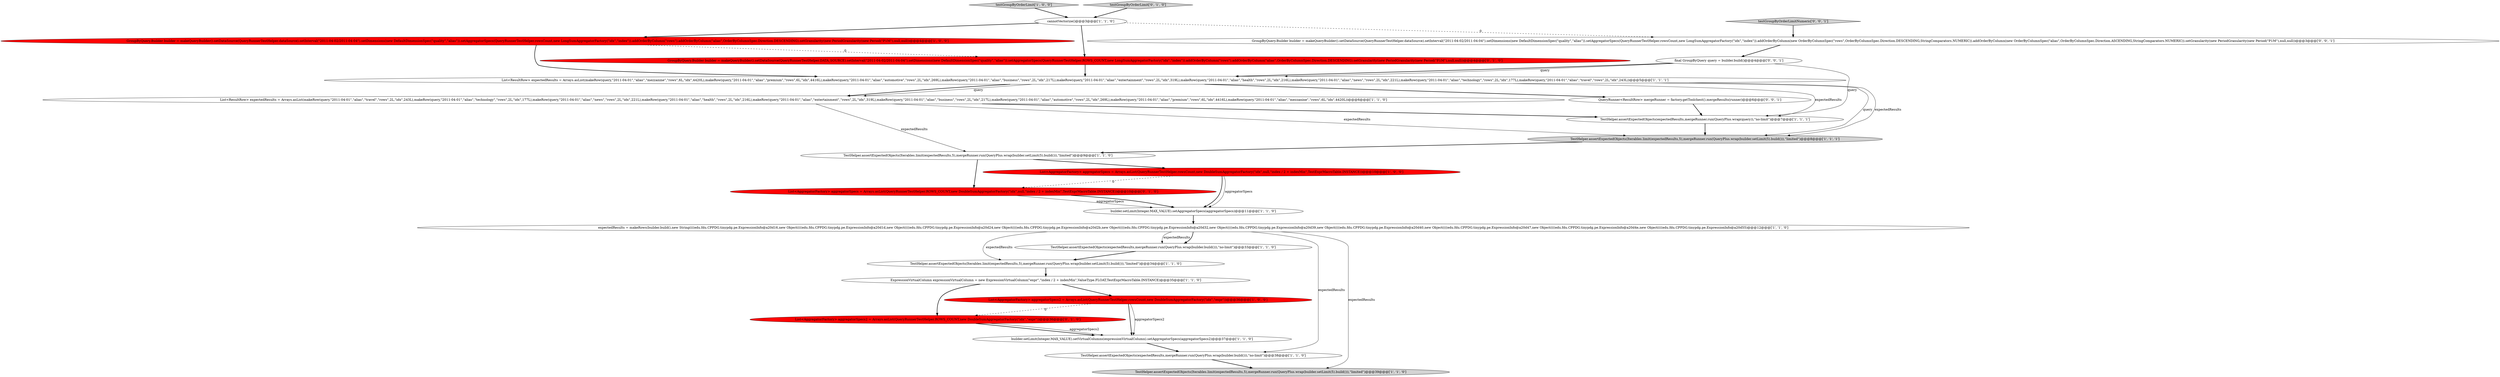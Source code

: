 digraph {
1 [style = filled, label = "TestHelper.assertExpectedObjects(Iterables.limit(expectedResults,5),mergeRunner.run(QueryPlus.wrap(builder.setLimit(5).build())),\"limited\")@@@34@@@['1', '1', '0']", fillcolor = white, shape = ellipse image = "AAA0AAABBB1BBB"];
16 [style = filled, label = "TestHelper.assertExpectedObjects(Iterables.limit(expectedResults,5),mergeRunner.run(QueryPlus.wrap(builder.setLimit(5).build())),\"limited\")@@@9@@@['1', '1', '0']", fillcolor = white, shape = ellipse image = "AAA0AAABBB1BBB"];
6 [style = filled, label = "builder.setLimit(Integer.MAX_VALUE).setVirtualColumns(expressionVirtualColumn).setAggregatorSpecs(aggregatorSpecs2)@@@37@@@['1', '1', '0']", fillcolor = white, shape = ellipse image = "AAA0AAABBB1BBB"];
19 [style = filled, label = "List<AggregatorFactory> aggregatorSpecs = Arrays.asList(QueryRunnerTestHelper.ROWS_COUNT,new DoubleSumAggregatorFactory(\"idx\",null,\"index / 2 + indexMin\",TestExprMacroTable.INSTANCE))@@@10@@@['0', '1', '0']", fillcolor = red, shape = ellipse image = "AAA1AAABBB2BBB"];
4 [style = filled, label = "List<ResultRow> expectedResults = Arrays.asList(makeRow(query,\"2011-04-01\",\"alias\",\"travel\",\"rows\",2L,\"idx\",243L),makeRow(query,\"2011-04-01\",\"alias\",\"technology\",\"rows\",2L,\"idx\",177L),makeRow(query,\"2011-04-01\",\"alias\",\"news\",\"rows\",2L,\"idx\",221L),makeRow(query,\"2011-04-01\",\"alias\",\"health\",\"rows\",2L,\"idx\",216L),makeRow(query,\"2011-04-01\",\"alias\",\"entertainment\",\"rows\",2L,\"idx\",319L),makeRow(query,\"2011-04-01\",\"alias\",\"business\",\"rows\",2L,\"idx\",217L),makeRow(query,\"2011-04-01\",\"alias\",\"automotive\",\"rows\",2L,\"idx\",269L),makeRow(query,\"2011-04-01\",\"alias\",\"premium\",\"rows\",6L,\"idx\",4416L),makeRow(query,\"2011-04-01\",\"alias\",\"mezzanine\",\"rows\",6L,\"idx\",4420L))@@@6@@@['1', '1', '0']", fillcolor = white, shape = ellipse image = "AAA0AAABBB1BBB"];
8 [style = filled, label = "GroupByQuery.Builder builder = makeQueryBuilder().setDataSource(QueryRunnerTestHelper.dataSource).setInterval(\"2011-04-02/2011-04-04\").setDimensions(new DefaultDimensionSpec(\"quality\",\"alias\")).setAggregatorSpecs(QueryRunnerTestHelper.rowsCount,new LongSumAggregatorFactory(\"idx\",\"index\")).addOrderByColumn(\"rows\").addOrderByColumn(\"alias\",OrderByColumnSpec.Direction.DESCENDING).setGranularity(new PeriodGranularity(new Period(\"P1M\"),null,null))@@@4@@@['1', '0', '0']", fillcolor = red, shape = ellipse image = "AAA1AAABBB1BBB"];
2 [style = filled, label = "testGroupByOrderLimit['1', '0', '0']", fillcolor = lightgray, shape = diamond image = "AAA0AAABBB1BBB"];
0 [style = filled, label = "ExpressionVirtualColumn expressionVirtualColumn = new ExpressionVirtualColumn(\"expr\",\"index / 2 + indexMin\",ValueType.FLOAT,TestExprMacroTable.INSTANCE)@@@35@@@['1', '1', '0']", fillcolor = white, shape = ellipse image = "AAA0AAABBB1BBB"];
21 [style = filled, label = "testGroupByOrderLimit['0', '1', '0']", fillcolor = lightgray, shape = diamond image = "AAA0AAABBB2BBB"];
23 [style = filled, label = "QueryRunner<ResultRow> mergeRunner = factory.getToolchest().mergeResults(runner)@@@6@@@['0', '0', '1']", fillcolor = white, shape = ellipse image = "AAA0AAABBB3BBB"];
20 [style = filled, label = "List<AggregatorFactory> aggregatorSpecs2 = Arrays.asList(QueryRunnerTestHelper.ROWS_COUNT,new DoubleSumAggregatorFactory(\"idx\",\"expr\"))@@@36@@@['0', '1', '0']", fillcolor = red, shape = ellipse image = "AAA1AAABBB2BBB"];
17 [style = filled, label = "TestHelper.assertExpectedObjects(expectedResults,mergeRunner.run(QueryPlus.wrap(query)),\"no-limit\")@@@7@@@['1', '1', '1']", fillcolor = white, shape = ellipse image = "AAA0AAABBB1BBB"];
14 [style = filled, label = "List<AggregatorFactory> aggregatorSpecs = Arrays.asList(QueryRunnerTestHelper.rowsCount,new DoubleSumAggregatorFactory(\"idx\",null,\"index / 2 + indexMin\",TestExprMacroTable.INSTANCE))@@@10@@@['1', '0', '0']", fillcolor = red, shape = ellipse image = "AAA1AAABBB1BBB"];
9 [style = filled, label = "List<ResultRow> expectedResults = Arrays.asList(makeRow(query,\"2011-04-01\",\"alias\",\"mezzanine\",\"rows\",6L,\"idx\",4420L),makeRow(query,\"2011-04-01\",\"alias\",\"premium\",\"rows\",6L,\"idx\",4416L),makeRow(query,\"2011-04-01\",\"alias\",\"automotive\",\"rows\",2L,\"idx\",269L),makeRow(query,\"2011-04-01\",\"alias\",\"business\",\"rows\",2L,\"idx\",217L),makeRow(query,\"2011-04-01\",\"alias\",\"entertainment\",\"rows\",2L,\"idx\",319L),makeRow(query,\"2011-04-01\",\"alias\",\"health\",\"rows\",2L,\"idx\",216L),makeRow(query,\"2011-04-01\",\"alias\",\"news\",\"rows\",2L,\"idx\",221L),makeRow(query,\"2011-04-01\",\"alias\",\"technology\",\"rows\",2L,\"idx\",177L),makeRow(query,\"2011-04-01\",\"alias\",\"travel\",\"rows\",2L,\"idx\",243L))@@@5@@@['1', '1', '1']", fillcolor = white, shape = ellipse image = "AAA0AAABBB1BBB"];
5 [style = filled, label = "List<AggregatorFactory> aggregatorSpecs2 = Arrays.asList(QueryRunnerTestHelper.rowsCount,new DoubleSumAggregatorFactory(\"idx\",\"expr\"))@@@36@@@['1', '0', '0']", fillcolor = red, shape = ellipse image = "AAA1AAABBB1BBB"];
7 [style = filled, label = "TestHelper.assertExpectedObjects(expectedResults,mergeRunner.run(QueryPlus.wrap(builder.build())),\"no-limit\")@@@38@@@['1', '1', '0']", fillcolor = white, shape = ellipse image = "AAA0AAABBB1BBB"];
12 [style = filled, label = "TestHelper.assertExpectedObjects(Iterables.limit(expectedResults,5),mergeRunner.run(QueryPlus.wrap(builder.setLimit(5).build())),\"limited\")@@@8@@@['1', '1', '1']", fillcolor = lightgray, shape = ellipse image = "AAA0AAABBB1BBB"];
18 [style = filled, label = "GroupByQuery.Builder builder = makeQueryBuilder().setDataSource(QueryRunnerTestHelper.DATA_SOURCE).setInterval(\"2011-04-02/2011-04-04\").setDimensions(new DefaultDimensionSpec(\"quality\",\"alias\")).setAggregatorSpecs(QueryRunnerTestHelper.ROWS_COUNT,new LongSumAggregatorFactory(\"idx\",\"index\")).addOrderByColumn(\"rows\").addOrderByColumn(\"alias\",OrderByColumnSpec.Direction.DESCENDING).setGranularity(new PeriodGranularity(new Period(\"P1M\"),null,null))@@@4@@@['0', '1', '0']", fillcolor = red, shape = ellipse image = "AAA1AAABBB2BBB"];
22 [style = filled, label = "final GroupByQuery query = builder.build()@@@4@@@['0', '0', '1']", fillcolor = white, shape = ellipse image = "AAA0AAABBB3BBB"];
13 [style = filled, label = "cannotVectorize()@@@3@@@['1', '1', '0']", fillcolor = white, shape = ellipse image = "AAA0AAABBB1BBB"];
24 [style = filled, label = "GroupByQuery.Builder builder = makeQueryBuilder().setDataSource(QueryRunnerTestHelper.dataSource).setInterval(\"2011-04-02/2011-04-04\").setDimensions(new DefaultDimensionSpec(\"quality\",\"alias\")).setAggregatorSpecs(QueryRunnerTestHelper.rowsCount,new LongSumAggregatorFactory(\"idx\",\"index\")).addOrderByColumn(new OrderByColumnSpec(\"rows\",OrderByColumnSpec.Direction.DESCENDING,StringComparators.NUMERIC)).addOrderByColumn(new OrderByColumnSpec(\"alias\",OrderByColumnSpec.Direction.ASCENDING,StringComparators.NUMERIC)).setGranularity(new PeriodGranularity(new Period(\"P1M\"),null,null))@@@3@@@['0', '0', '1']", fillcolor = white, shape = ellipse image = "AAA0AAABBB3BBB"];
25 [style = filled, label = "testGroupByOrderLimitNumeric['0', '0', '1']", fillcolor = lightgray, shape = diamond image = "AAA0AAABBB3BBB"];
15 [style = filled, label = "expectedResults = makeRows(builder.build(),new String((((edu.fdu.CPPDG.tinypdg.pe.ExpressionInfo@a20d16,new Object((((edu.fdu.CPPDG.tinypdg.pe.ExpressionInfo@a20d1d,new Object((((edu.fdu.CPPDG.tinypdg.pe.ExpressionInfo@a20d24,new Object((((edu.fdu.CPPDG.tinypdg.pe.ExpressionInfo@a20d2b,new Object((((edu.fdu.CPPDG.tinypdg.pe.ExpressionInfo@a20d32,new Object((((edu.fdu.CPPDG.tinypdg.pe.ExpressionInfo@a20d39,new Object((((edu.fdu.CPPDG.tinypdg.pe.ExpressionInfo@a20d40,new Object((((edu.fdu.CPPDG.tinypdg.pe.ExpressionInfo@a20d47,new Object((((edu.fdu.CPPDG.tinypdg.pe.ExpressionInfo@a20d4e,new Object((((edu.fdu.CPPDG.tinypdg.pe.ExpressionInfo@a20d55)@@@12@@@['1', '1', '0']", fillcolor = white, shape = ellipse image = "AAA0AAABBB1BBB"];
11 [style = filled, label = "TestHelper.assertExpectedObjects(expectedResults,mergeRunner.run(QueryPlus.wrap(builder.build())),\"no-limit\")@@@33@@@['1', '1', '0']", fillcolor = white, shape = ellipse image = "AAA0AAABBB1BBB"];
10 [style = filled, label = "TestHelper.assertExpectedObjects(Iterables.limit(expectedResults,5),mergeRunner.run(QueryPlus.wrap(builder.setLimit(5).build())),\"limited\")@@@39@@@['1', '1', '0']", fillcolor = lightgray, shape = ellipse image = "AAA0AAABBB1BBB"];
3 [style = filled, label = "builder.setLimit(Integer.MAX_VALUE).setAggregatorSpecs(aggregatorSpecs)@@@11@@@['1', '1', '0']", fillcolor = white, shape = ellipse image = "AAA0AAABBB1BBB"];
14->3 [style = bold, label=""];
14->3 [style = solid, label="aggregatorSpecs"];
15->10 [style = solid, label="expectedResults"];
4->17 [style = bold, label=""];
11->1 [style = bold, label=""];
7->10 [style = bold, label=""];
9->17 [style = solid, label="expectedResults"];
4->16 [style = solid, label="expectedResults"];
9->4 [style = bold, label=""];
22->9 [style = bold, label=""];
15->1 [style = solid, label="expectedResults"];
3->15 [style = bold, label=""];
12->16 [style = bold, label=""];
1->0 [style = bold, label=""];
20->6 [style = bold, label=""];
9->4 [style = solid, label="query"];
16->19 [style = bold, label=""];
24->22 [style = bold, label=""];
19->3 [style = solid, label="aggregatorSpecs"];
5->20 [style = dashed, label="0"];
2->13 [style = bold, label=""];
9->12 [style = solid, label="query"];
9->23 [style = bold, label=""];
25->24 [style = bold, label=""];
13->24 [style = dashed, label="0"];
17->12 [style = bold, label=""];
15->11 [style = solid, label="expectedResults"];
15->11 [style = bold, label=""];
5->6 [style = bold, label=""];
5->6 [style = solid, label="aggregatorSpecs2"];
21->13 [style = bold, label=""];
20->6 [style = solid, label="aggregatorSpecs2"];
18->9 [style = bold, label=""];
8->9 [style = bold, label=""];
22->17 [style = solid, label="query"];
16->14 [style = bold, label=""];
23->17 [style = bold, label=""];
0->20 [style = bold, label=""];
15->7 [style = solid, label="expectedResults"];
8->18 [style = dashed, label="0"];
14->19 [style = dashed, label="0"];
13->8 [style = bold, label=""];
6->7 [style = bold, label=""];
19->3 [style = bold, label=""];
22->9 [style = solid, label="query"];
4->12 [style = solid, label="expectedResults"];
9->12 [style = solid, label="expectedResults"];
13->18 [style = bold, label=""];
0->5 [style = bold, label=""];
}
